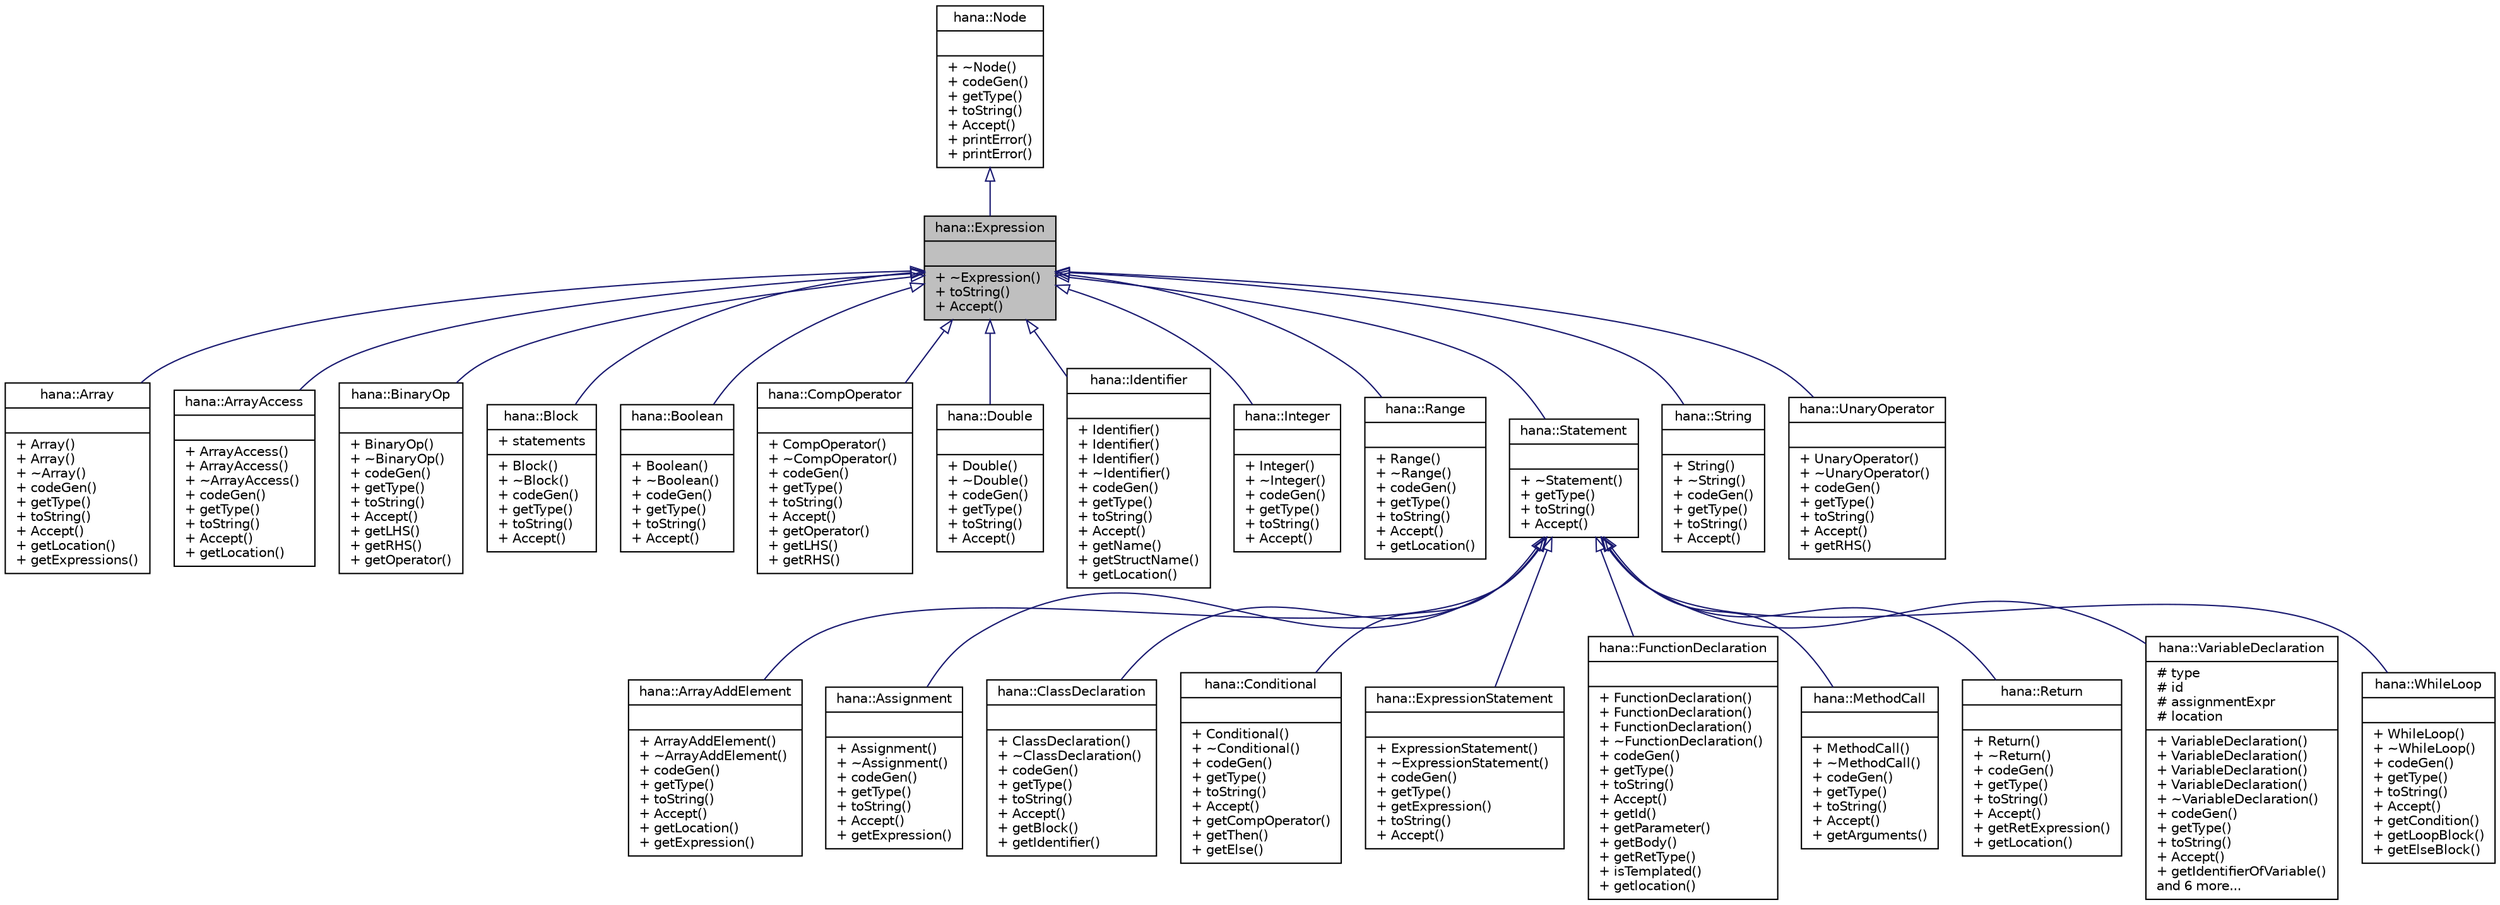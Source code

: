 digraph "hana::Expression"
{
 // LATEX_PDF_SIZE
  edge [fontname="Helvetica",fontsize="10",labelfontname="Helvetica",labelfontsize="10"];
  node [fontname="Helvetica",fontsize="10",shape=record];
  Node1 [label="{hana::Expression\n||+ ~Expression()\l+ toString()\l+ Accept()\l}",height=0.2,width=0.4,color="black", fillcolor="grey75", style="filled", fontcolor="black",tooltip=" "];
  Node2 -> Node1 [dir="back",color="midnightblue",fontsize="10",style="solid",arrowtail="onormal",fontname="Helvetica"];
  Node2 [label="{hana::Node\n||+ ~Node()\l+ codeGen()\l+ getType()\l+ toString()\l+ Accept()\l+ printError()\l+ printError()\l}",height=0.2,width=0.4,color="black", fillcolor="white", style="filled",URL="$classhana_1_1_node.html",tooltip=" "];
  Node1 -> Node3 [dir="back",color="midnightblue",fontsize="10",style="solid",arrowtail="onormal",fontname="Helvetica"];
  Node3 [label="{hana::Array\n||+ Array()\l+ Array()\l+ ~Array()\l+ codeGen()\l+ getType()\l+ toString()\l+ Accept()\l+ getLocation()\l+ getExpressions()\l}",height=0.2,width=0.4,color="black", fillcolor="white", style="filled",URL="$classhana_1_1_array.html",tooltip=" "];
  Node1 -> Node4 [dir="back",color="midnightblue",fontsize="10",style="solid",arrowtail="onormal",fontname="Helvetica"];
  Node4 [label="{hana::ArrayAccess\n||+ ArrayAccess()\l+ ArrayAccess()\l+ ~ArrayAccess()\l+ codeGen()\l+ getType()\l+ toString()\l+ Accept()\l+ getLocation()\l}",height=0.2,width=0.4,color="black", fillcolor="white", style="filled",URL="$classhana_1_1_array_access.html",tooltip=" "];
  Node1 -> Node5 [dir="back",color="midnightblue",fontsize="10",style="solid",arrowtail="onormal",fontname="Helvetica"];
  Node5 [label="{hana::BinaryOp\n||+ BinaryOp()\l+ ~BinaryOp()\l+ codeGen()\l+ getType()\l+ toString()\l+ Accept()\l+ getLHS()\l+ getRHS()\l+ getOperator()\l}",height=0.2,width=0.4,color="black", fillcolor="white", style="filled",URL="$classhana_1_1_binary_op.html",tooltip=" "];
  Node1 -> Node6 [dir="back",color="midnightblue",fontsize="10",style="solid",arrowtail="onormal",fontname="Helvetica"];
  Node6 [label="{hana::Block\n|+ statements\l|+ Block()\l+ ~Block()\l+ codeGen()\l+ getType()\l+ toString()\l+ Accept()\l}",height=0.2,width=0.4,color="black", fillcolor="white", style="filled",URL="$classhana_1_1_block.html",tooltip=" "];
  Node1 -> Node7 [dir="back",color="midnightblue",fontsize="10",style="solid",arrowtail="onormal",fontname="Helvetica"];
  Node7 [label="{hana::Boolean\n||+ Boolean()\l+ ~Boolean()\l+ codeGen()\l+ getType()\l+ toString()\l+ Accept()\l}",height=0.2,width=0.4,color="black", fillcolor="white", style="filled",URL="$classhana_1_1_boolean.html",tooltip=" "];
  Node1 -> Node8 [dir="back",color="midnightblue",fontsize="10",style="solid",arrowtail="onormal",fontname="Helvetica"];
  Node8 [label="{hana::CompOperator\n||+ CompOperator()\l+ ~CompOperator()\l+ codeGen()\l+ getType()\l+ toString()\l+ Accept()\l+ getOperator()\l+ getLHS()\l+ getRHS()\l}",height=0.2,width=0.4,color="black", fillcolor="white", style="filled",URL="$classhana_1_1_comp_operator.html",tooltip=" "];
  Node1 -> Node9 [dir="back",color="midnightblue",fontsize="10",style="solid",arrowtail="onormal",fontname="Helvetica"];
  Node9 [label="{hana::Double\n||+ Double()\l+ ~Double()\l+ codeGen()\l+ getType()\l+ toString()\l+ Accept()\l}",height=0.2,width=0.4,color="black", fillcolor="white", style="filled",URL="$classhana_1_1_double.html",tooltip=" "];
  Node1 -> Node10 [dir="back",color="midnightblue",fontsize="10",style="solid",arrowtail="onormal",fontname="Helvetica"];
  Node10 [label="{hana::Identifier\n||+ Identifier()\l+ Identifier()\l+ Identifier()\l+ ~Identifier()\l+ codeGen()\l+ getType()\l+ toString()\l+ Accept()\l+ getName()\l+ getStructName()\l+ getLocation()\l}",height=0.2,width=0.4,color="black", fillcolor="white", style="filled",URL="$classhana_1_1_identifier.html",tooltip=" "];
  Node1 -> Node11 [dir="back",color="midnightblue",fontsize="10",style="solid",arrowtail="onormal",fontname="Helvetica"];
  Node11 [label="{hana::Integer\n||+ Integer()\l+ ~Integer()\l+ codeGen()\l+ getType()\l+ toString()\l+ Accept()\l}",height=0.2,width=0.4,color="black", fillcolor="white", style="filled",URL="$classhana_1_1_integer.html",tooltip=" "];
  Node1 -> Node12 [dir="back",color="midnightblue",fontsize="10",style="solid",arrowtail="onormal",fontname="Helvetica"];
  Node12 [label="{hana::Range\n||+ Range()\l+ ~Range()\l+ codeGen()\l+ getType()\l+ toString()\l+ Accept()\l+ getLocation()\l}",height=0.2,width=0.4,color="black", fillcolor="white", style="filled",URL="$classhana_1_1_range.html",tooltip=" "];
  Node1 -> Node13 [dir="back",color="midnightblue",fontsize="10",style="solid",arrowtail="onormal",fontname="Helvetica"];
  Node13 [label="{hana::Statement\n||+ ~Statement()\l+ getType()\l+ toString()\l+ Accept()\l}",height=0.2,width=0.4,color="black", fillcolor="white", style="filled",URL="$classhana_1_1_statement.html",tooltip=" "];
  Node13 -> Node14 [dir="back",color="midnightblue",fontsize="10",style="solid",arrowtail="onormal",fontname="Helvetica"];
  Node14 [label="{hana::ArrayAddElement\n||+ ArrayAddElement()\l+ ~ArrayAddElement()\l+ codeGen()\l+ getType()\l+ toString()\l+ Accept()\l+ getLocation()\l+ getExpression()\l}",height=0.2,width=0.4,color="black", fillcolor="white", style="filled",URL="$classhana_1_1_array_add_element.html",tooltip=" "];
  Node13 -> Node15 [dir="back",color="midnightblue",fontsize="10",style="solid",arrowtail="onormal",fontname="Helvetica"];
  Node15 [label="{hana::Assignment\n||+ Assignment()\l+ ~Assignment()\l+ codeGen()\l+ getType()\l+ toString()\l+ Accept()\l+ getExpression()\l}",height=0.2,width=0.4,color="black", fillcolor="white", style="filled",URL="$classhana_1_1_assignment.html",tooltip=" "];
  Node13 -> Node16 [dir="back",color="midnightblue",fontsize="10",style="solid",arrowtail="onormal",fontname="Helvetica"];
  Node16 [label="{hana::ClassDeclaration\n||+ ClassDeclaration()\l+ ~ClassDeclaration()\l+ codeGen()\l+ getType()\l+ toString()\l+ Accept()\l+ getBlock()\l+ getIdentifier()\l}",height=0.2,width=0.4,color="black", fillcolor="white", style="filled",URL="$classhana_1_1_class_declaration.html",tooltip=" "];
  Node13 -> Node17 [dir="back",color="midnightblue",fontsize="10",style="solid",arrowtail="onormal",fontname="Helvetica"];
  Node17 [label="{hana::Conditional\n||+ Conditional()\l+ ~Conditional()\l+ codeGen()\l+ getType()\l+ toString()\l+ Accept()\l+ getCompOperator()\l+ getThen()\l+ getElse()\l}",height=0.2,width=0.4,color="black", fillcolor="white", style="filled",URL="$classhana_1_1_conditional.html",tooltip=" "];
  Node13 -> Node18 [dir="back",color="midnightblue",fontsize="10",style="solid",arrowtail="onormal",fontname="Helvetica"];
  Node18 [label="{hana::ExpressionStatement\n||+ ExpressionStatement()\l+ ~ExpressionStatement()\l+ codeGen()\l+ getType()\l+ getExpression()\l+ toString()\l+ Accept()\l}",height=0.2,width=0.4,color="black", fillcolor="white", style="filled",URL="$classhana_1_1_expression_statement.html",tooltip=" "];
  Node13 -> Node19 [dir="back",color="midnightblue",fontsize="10",style="solid",arrowtail="onormal",fontname="Helvetica"];
  Node19 [label="{hana::FunctionDeclaration\n||+ FunctionDeclaration()\l+ FunctionDeclaration()\l+ FunctionDeclaration()\l+ ~FunctionDeclaration()\l+ codeGen()\l+ getType()\l+ toString()\l+ Accept()\l+ getId()\l+ getParameter()\l+ getBody()\l+ getRetType()\l+ isTemplated()\l+ getlocation()\l}",height=0.2,width=0.4,color="black", fillcolor="white", style="filled",URL="$classhana_1_1_function_declaration.html",tooltip=" "];
  Node13 -> Node20 [dir="back",color="midnightblue",fontsize="10",style="solid",arrowtail="onormal",fontname="Helvetica"];
  Node20 [label="{hana::MethodCall\n||+ MethodCall()\l+ ~MethodCall()\l+ codeGen()\l+ getType()\l+ toString()\l+ Accept()\l+ getArguments()\l}",height=0.2,width=0.4,color="black", fillcolor="white", style="filled",URL="$classhana_1_1_method_call.html",tooltip=" "];
  Node13 -> Node21 [dir="back",color="midnightblue",fontsize="10",style="solid",arrowtail="onormal",fontname="Helvetica"];
  Node21 [label="{hana::Return\n||+ Return()\l+ ~Return()\l+ codeGen()\l+ getType()\l+ toString()\l+ Accept()\l+ getRetExpression()\l+ getLocation()\l}",height=0.2,width=0.4,color="black", fillcolor="white", style="filled",URL="$classhana_1_1_return.html",tooltip=" "];
  Node13 -> Node22 [dir="back",color="midnightblue",fontsize="10",style="solid",arrowtail="onormal",fontname="Helvetica"];
  Node22 [label="{hana::VariableDeclaration\n|# type\l# id\l# assignmentExpr\l# location\l|+ VariableDeclaration()\l+ VariableDeclaration()\l+ VariableDeclaration()\l+ VariableDeclaration()\l+ ~VariableDeclaration()\l+ codeGen()\l+ getType()\l+ toString()\l+ Accept()\l+ getIdentifierOfVariable()\land 6 more...\l}",height=0.2,width=0.4,color="black", fillcolor="white", style="filled",URL="$classhana_1_1_variable_declaration.html",tooltip=" "];
  Node13 -> Node23 [dir="back",color="midnightblue",fontsize="10",style="solid",arrowtail="onormal",fontname="Helvetica"];
  Node23 [label="{hana::WhileLoop\n||+ WhileLoop()\l+ ~WhileLoop()\l+ codeGen()\l+ getType()\l+ toString()\l+ Accept()\l+ getCondition()\l+ getLoopBlock()\l+ getElseBlock()\l}",height=0.2,width=0.4,color="black", fillcolor="white", style="filled",URL="$classhana_1_1_while_loop.html",tooltip=" "];
  Node1 -> Node24 [dir="back",color="midnightblue",fontsize="10",style="solid",arrowtail="onormal",fontname="Helvetica"];
  Node24 [label="{hana::String\n||+ String()\l+ ~String()\l+ codeGen()\l+ getType()\l+ toString()\l+ Accept()\l}",height=0.2,width=0.4,color="black", fillcolor="white", style="filled",URL="$classhana_1_1_string.html",tooltip=" "];
  Node1 -> Node25 [dir="back",color="midnightblue",fontsize="10",style="solid",arrowtail="onormal",fontname="Helvetica"];
  Node25 [label="{hana::UnaryOperator\n||+ UnaryOperator()\l+ ~UnaryOperator()\l+ codeGen()\l+ getType()\l+ toString()\l+ Accept()\l+ getRHS()\l}",height=0.2,width=0.4,color="black", fillcolor="white", style="filled",URL="$classhana_1_1_unary_operator.html",tooltip=" "];
}
